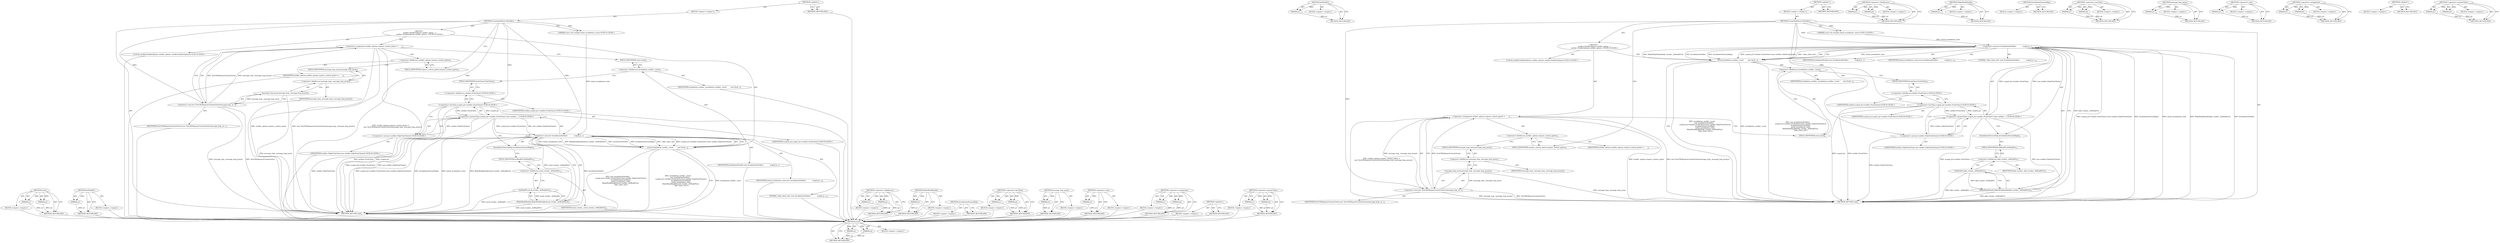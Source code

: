 digraph "&lt;operator&gt;.greaterThan" {
vulnerable_89 [label=<(METHOD,reset)>];
vulnerable_90 [label=<(PARAM,p1)>];
vulnerable_91 [label=<(PARAM,p2)>];
vulnerable_92 [label=<(BLOCK,&lt;empty&gt;,&lt;empty&gt;)>];
vulnerable_93 [label=<(METHOD_RETURN,ANY)>];
vulnerable_111 [label=<(METHOD,AsWeakPtr)>];
vulnerable_112 [label=<(PARAM,p1)>];
vulnerable_113 [label=<(BLOCK,&lt;empty&gt;,&lt;empty&gt;)>];
vulnerable_114 [label=<(METHOD_RETURN,ANY)>];
vulnerable_6 [label=<(METHOD,&lt;global&gt;)<SUB>1</SUB>>];
vulnerable_7 [label=<(BLOCK,&lt;empty&gt;,&lt;empty&gt;)<SUB>1</SUB>>];
vulnerable_8 [label=<(METHOD,CreateAndObserveNotifier)<SUB>1</SUB>>];
vulnerable_9 [label="<(PARAM,const std::string&amp; initial_invalidation_state)<SUB>2</SUB>>"];
vulnerable_10 [label="<(BLOCK,{
    notifier::NotifierOptions notifier_option...,{
    notifier::NotifierOptions notifier_option...)<SUB>2</SUB>>"];
vulnerable_11 [label="<(LOCAL,notifier.NotifierOptions notifier_options: notifier.NotifierOptions)<SUB>3</SUB>>"];
vulnerable_12 [label=<(&lt;operator&gt;.assignment,notifier_options.request_context_getter =
     ...)<SUB>4</SUB>>];
vulnerable_13 [label=<(&lt;operator&gt;.fieldAccess,notifier_options.request_context_getter)<SUB>4</SUB>>];
vulnerable_14 [label=<(IDENTIFIER,notifier_options,notifier_options.request_context_getter =
     ...)<SUB>4</SUB>>];
vulnerable_15 [label=<(FIELD_IDENTIFIER,request_context_getter,request_context_getter)<SUB>4</SUB>>];
vulnerable_16 [label=<(&lt;operator&gt;.new,new TestURLRequestContextGetter(message_loop_.m...)<SUB>5</SUB>>];
vulnerable_17 [label=<(IDENTIFIER,TestURLRequestContextGetter,new TestURLRequestContextGetter(message_loop_.m...)<SUB>5</SUB>>];
vulnerable_18 [label=<(message_loop_proxy,message_loop_.message_loop_proxy())<SUB>5</SUB>>];
vulnerable_19 [label=<(&lt;operator&gt;.fieldAccess,message_loop_.message_loop_proxy)<SUB>5</SUB>>];
vulnerable_20 [label=<(IDENTIFIER,message_loop_,message_loop_.message_loop_proxy())<SUB>5</SUB>>];
vulnerable_21 [label=<(FIELD_IDENTIFIER,message_loop_proxy,message_loop_proxy)<SUB>5</SUB>>];
vulnerable_22 [label=<(reset,invalidation_notifier_.reset(
        new Inval...)<SUB>6</SUB>>];
vulnerable_23 [label=<(&lt;operator&gt;.fieldAccess,invalidation_notifier_.reset)<SUB>6</SUB>>];
vulnerable_24 [label=<(IDENTIFIER,invalidation_notifier_,invalidation_notifier_.reset(
        new Inval...)<SUB>6</SUB>>];
vulnerable_25 [label=<(FIELD_IDENTIFIER,reset,reset)<SUB>6</SUB>>];
vulnerable_26 [label=<(&lt;operator&gt;.new,new InvalidationNotifier(
             scoped_p...)<SUB>7</SUB>>];
vulnerable_27 [label=<(IDENTIFIER,InvalidationNotifier,new InvalidationNotifier(
             scoped_p...)<SUB>7</SUB>>];
vulnerable_28 [label="<(&lt;operator&gt;.greaterThan,scoped_ptr&lt;notifier::PushClient&gt;(new notifier::...)<SUB>8</SUB>>"];
vulnerable_29 [label="<(&lt;operator&gt;.lessThan,scoped_ptr&lt;notifier::PushClient)<SUB>8</SUB>>"];
vulnerable_30 [label="<(IDENTIFIER,scoped_ptr,scoped_ptr&lt;notifier::PushClient)<SUB>8</SUB>>"];
vulnerable_31 [label="<(&lt;operator&gt;.fieldAccess,notifier::PushClient)<SUB>8</SUB>>"];
vulnerable_32 [label="<(IDENTIFIER,notifier,scoped_ptr&lt;notifier::PushClient)<SUB>8</SUB>>"];
vulnerable_33 [label=<(FIELD_IDENTIFIER,PushClient,PushClient)<SUB>8</SUB>>];
vulnerable_34 [label="<(&lt;operator&gt;.new,new notifier::FakePushClient())<SUB>8</SUB>>"];
vulnerable_35 [label="<(IDENTIFIER,notifier::FakePushClient,new notifier::FakePushClient())<SUB>8</SUB>>"];
vulnerable_36 [label=<(InvalidationVersionMap,InvalidationVersionMap())<SUB>9</SUB>>];
vulnerable_37 [label=<(IDENTIFIER,initial_invalidation_state,new InvalidationNotifier(
             scoped_p...)<SUB>10</SUB>>];
vulnerable_38 [label=<(MakeWeakHandle,MakeWeakHandle(mock_tracker_.AsWeakPtr()))<SUB>11</SUB>>];
vulnerable_39 [label=<(AsWeakPtr,mock_tracker_.AsWeakPtr())<SUB>11</SUB>>];
vulnerable_40 [label=<(&lt;operator&gt;.fieldAccess,mock_tracker_.AsWeakPtr)<SUB>11</SUB>>];
vulnerable_41 [label=<(IDENTIFIER,mock_tracker_,mock_tracker_.AsWeakPtr())<SUB>11</SUB>>];
vulnerable_42 [label=<(FIELD_IDENTIFIER,AsWeakPtr,AsWeakPtr)<SUB>11</SUB>>];
vulnerable_43 [label=<(LITERAL,&quot;fake_client_info&quot;,new InvalidationNotifier(
             scoped_p...)<SUB>12</SUB>>];
vulnerable_44 [label=<(METHOD_RETURN,void)<SUB>1</SUB>>];
vulnerable_46 [label=<(METHOD_RETURN,ANY)<SUB>1</SUB>>];
vulnerable_76 [label=<(METHOD,&lt;operator&gt;.fieldAccess)>];
vulnerable_77 [label=<(PARAM,p1)>];
vulnerable_78 [label=<(PARAM,p2)>];
vulnerable_79 [label=<(BLOCK,&lt;empty&gt;,&lt;empty&gt;)>];
vulnerable_80 [label=<(METHOD_RETURN,ANY)>];
vulnerable_107 [label=<(METHOD,MakeWeakHandle)>];
vulnerable_108 [label=<(PARAM,p1)>];
vulnerable_109 [label=<(BLOCK,&lt;empty&gt;,&lt;empty&gt;)>];
vulnerable_110 [label=<(METHOD_RETURN,ANY)>];
vulnerable_104 [label=<(METHOD,InvalidationVersionMap)>];
vulnerable_105 [label=<(BLOCK,&lt;empty&gt;,&lt;empty&gt;)>];
vulnerable_106 [label=<(METHOD_RETURN,ANY)>];
vulnerable_99 [label=<(METHOD,&lt;operator&gt;.lessThan)>];
vulnerable_100 [label=<(PARAM,p1)>];
vulnerable_101 [label=<(PARAM,p2)>];
vulnerable_102 [label=<(BLOCK,&lt;empty&gt;,&lt;empty&gt;)>];
vulnerable_103 [label=<(METHOD_RETURN,ANY)>];
vulnerable_85 [label=<(METHOD,message_loop_proxy)>];
vulnerable_86 [label=<(PARAM,p1)>];
vulnerable_87 [label=<(BLOCK,&lt;empty&gt;,&lt;empty&gt;)>];
vulnerable_88 [label=<(METHOD_RETURN,ANY)>];
vulnerable_81 [label=<(METHOD,&lt;operator&gt;.new)>];
vulnerable_82 [label=<(PARAM,p1)>];
vulnerable_83 [label=<(BLOCK,&lt;empty&gt;,&lt;empty&gt;)>];
vulnerable_84 [label=<(METHOD_RETURN,ANY)>];
vulnerable_71 [label=<(METHOD,&lt;operator&gt;.assignment)>];
vulnerable_72 [label=<(PARAM,p1)>];
vulnerable_73 [label=<(PARAM,p2)>];
vulnerable_74 [label=<(BLOCK,&lt;empty&gt;,&lt;empty&gt;)>];
vulnerable_75 [label=<(METHOD_RETURN,ANY)>];
vulnerable_65 [label=<(METHOD,&lt;global&gt;)<SUB>1</SUB>>];
vulnerable_66 [label=<(BLOCK,&lt;empty&gt;,&lt;empty&gt;)>];
vulnerable_67 [label=<(METHOD_RETURN,ANY)>];
vulnerable_94 [label=<(METHOD,&lt;operator&gt;.greaterThan)>];
vulnerable_95 [label=<(PARAM,p1)>];
vulnerable_96 [label=<(PARAM,p2)>];
vulnerable_97 [label=<(BLOCK,&lt;empty&gt;,&lt;empty&gt;)>];
vulnerable_98 [label=<(METHOD_RETURN,ANY)>];
fixed_89 [label=<(METHOD,reset)>];
fixed_90 [label=<(PARAM,p1)>];
fixed_91 [label=<(PARAM,p2)>];
fixed_92 [label=<(BLOCK,&lt;empty&gt;,&lt;empty&gt;)>];
fixed_93 [label=<(METHOD_RETURN,ANY)>];
fixed_111 [label=<(METHOD,AsWeakPtr)>];
fixed_112 [label=<(PARAM,p1)>];
fixed_113 [label=<(BLOCK,&lt;empty&gt;,&lt;empty&gt;)>];
fixed_114 [label=<(METHOD_RETURN,ANY)>];
fixed_6 [label=<(METHOD,&lt;global&gt;)<SUB>1</SUB>>];
fixed_7 [label=<(BLOCK,&lt;empty&gt;,&lt;empty&gt;)<SUB>1</SUB>>];
fixed_8 [label=<(METHOD,CreateAndObserveNotifier)<SUB>1</SUB>>];
fixed_9 [label="<(PARAM,const std::string&amp; initial_invalidation_state)<SUB>2</SUB>>"];
fixed_10 [label="<(BLOCK,{
    notifier::NotifierOptions notifier_option...,{
    notifier::NotifierOptions notifier_option...)<SUB>2</SUB>>"];
fixed_11 [label="<(LOCAL,notifier.NotifierOptions notifier_options: notifier.NotifierOptions)<SUB>3</SUB>>"];
fixed_12 [label=<(&lt;operator&gt;.assignment,notifier_options.request_context_getter =
     ...)<SUB>4</SUB>>];
fixed_13 [label=<(&lt;operator&gt;.fieldAccess,notifier_options.request_context_getter)<SUB>4</SUB>>];
fixed_14 [label=<(IDENTIFIER,notifier_options,notifier_options.request_context_getter =
     ...)<SUB>4</SUB>>];
fixed_15 [label=<(FIELD_IDENTIFIER,request_context_getter,request_context_getter)<SUB>4</SUB>>];
fixed_16 [label=<(&lt;operator&gt;.new,new TestURLRequestContextGetter(message_loop_.m...)<SUB>5</SUB>>];
fixed_17 [label=<(IDENTIFIER,TestURLRequestContextGetter,new TestURLRequestContextGetter(message_loop_.m...)<SUB>5</SUB>>];
fixed_18 [label=<(message_loop_proxy,message_loop_.message_loop_proxy())<SUB>5</SUB>>];
fixed_19 [label=<(&lt;operator&gt;.fieldAccess,message_loop_.message_loop_proxy)<SUB>5</SUB>>];
fixed_20 [label=<(IDENTIFIER,message_loop_,message_loop_.message_loop_proxy())<SUB>5</SUB>>];
fixed_21 [label=<(FIELD_IDENTIFIER,message_loop_proxy,message_loop_proxy)<SUB>5</SUB>>];
fixed_22 [label=<(reset,invalidation_notifier_.reset(
        new Inval...)<SUB>6</SUB>>];
fixed_23 [label=<(&lt;operator&gt;.fieldAccess,invalidation_notifier_.reset)<SUB>6</SUB>>];
fixed_24 [label=<(IDENTIFIER,invalidation_notifier_,invalidation_notifier_.reset(
        new Inval...)<SUB>6</SUB>>];
fixed_25 [label=<(FIELD_IDENTIFIER,reset,reset)<SUB>6</SUB>>];
fixed_26 [label=<(&lt;operator&gt;.new,new InvalidationNotifier(
             scoped_p...)<SUB>7</SUB>>];
fixed_27 [label=<(IDENTIFIER,InvalidationNotifier,new InvalidationNotifier(
             scoped_p...)<SUB>7</SUB>>];
fixed_28 [label="<(&lt;operator&gt;.greaterThan,scoped_ptr&lt;notifier::PushClient&gt;(new notifier::...)<SUB>8</SUB>>"];
fixed_29 [label="<(&lt;operator&gt;.lessThan,scoped_ptr&lt;notifier::PushClient)<SUB>8</SUB>>"];
fixed_30 [label="<(IDENTIFIER,scoped_ptr,scoped_ptr&lt;notifier::PushClient)<SUB>8</SUB>>"];
fixed_31 [label="<(&lt;operator&gt;.fieldAccess,notifier::PushClient)<SUB>8</SUB>>"];
fixed_32 [label="<(IDENTIFIER,notifier,scoped_ptr&lt;notifier::PushClient)<SUB>8</SUB>>"];
fixed_33 [label=<(FIELD_IDENTIFIER,PushClient,PushClient)<SUB>8</SUB>>];
fixed_34 [label="<(&lt;operator&gt;.new,new notifier::FakePushClient())<SUB>8</SUB>>"];
fixed_35 [label="<(IDENTIFIER,notifier::FakePushClient,new notifier::FakePushClient())<SUB>8</SUB>>"];
fixed_36 [label=<(InvalidationVersionMap,InvalidationVersionMap())<SUB>9</SUB>>];
fixed_37 [label=<(IDENTIFIER,initial_invalidation_state,new InvalidationNotifier(
             scoped_p...)<SUB>10</SUB>>];
fixed_38 [label=<(MakeWeakHandle,MakeWeakHandle(fake_tracker_.AsWeakPtr()))<SUB>11</SUB>>];
fixed_39 [label=<(AsWeakPtr,fake_tracker_.AsWeakPtr())<SUB>11</SUB>>];
fixed_40 [label=<(&lt;operator&gt;.fieldAccess,fake_tracker_.AsWeakPtr)<SUB>11</SUB>>];
fixed_41 [label=<(IDENTIFIER,fake_tracker_,fake_tracker_.AsWeakPtr())<SUB>11</SUB>>];
fixed_42 [label=<(FIELD_IDENTIFIER,AsWeakPtr,AsWeakPtr)<SUB>11</SUB>>];
fixed_43 [label=<(LITERAL,&quot;fake_client_info&quot;,new InvalidationNotifier(
             scoped_p...)<SUB>12</SUB>>];
fixed_44 [label=<(METHOD_RETURN,void)<SUB>1</SUB>>];
fixed_46 [label=<(METHOD_RETURN,ANY)<SUB>1</SUB>>];
fixed_76 [label=<(METHOD,&lt;operator&gt;.fieldAccess)>];
fixed_77 [label=<(PARAM,p1)>];
fixed_78 [label=<(PARAM,p2)>];
fixed_79 [label=<(BLOCK,&lt;empty&gt;,&lt;empty&gt;)>];
fixed_80 [label=<(METHOD_RETURN,ANY)>];
fixed_107 [label=<(METHOD,MakeWeakHandle)>];
fixed_108 [label=<(PARAM,p1)>];
fixed_109 [label=<(BLOCK,&lt;empty&gt;,&lt;empty&gt;)>];
fixed_110 [label=<(METHOD_RETURN,ANY)>];
fixed_104 [label=<(METHOD,InvalidationVersionMap)>];
fixed_105 [label=<(BLOCK,&lt;empty&gt;,&lt;empty&gt;)>];
fixed_106 [label=<(METHOD_RETURN,ANY)>];
fixed_99 [label=<(METHOD,&lt;operator&gt;.lessThan)>];
fixed_100 [label=<(PARAM,p1)>];
fixed_101 [label=<(PARAM,p2)>];
fixed_102 [label=<(BLOCK,&lt;empty&gt;,&lt;empty&gt;)>];
fixed_103 [label=<(METHOD_RETURN,ANY)>];
fixed_85 [label=<(METHOD,message_loop_proxy)>];
fixed_86 [label=<(PARAM,p1)>];
fixed_87 [label=<(BLOCK,&lt;empty&gt;,&lt;empty&gt;)>];
fixed_88 [label=<(METHOD_RETURN,ANY)>];
fixed_81 [label=<(METHOD,&lt;operator&gt;.new)>];
fixed_82 [label=<(PARAM,p1)>];
fixed_83 [label=<(BLOCK,&lt;empty&gt;,&lt;empty&gt;)>];
fixed_84 [label=<(METHOD_RETURN,ANY)>];
fixed_71 [label=<(METHOD,&lt;operator&gt;.assignment)>];
fixed_72 [label=<(PARAM,p1)>];
fixed_73 [label=<(PARAM,p2)>];
fixed_74 [label=<(BLOCK,&lt;empty&gt;,&lt;empty&gt;)>];
fixed_75 [label=<(METHOD_RETURN,ANY)>];
fixed_65 [label=<(METHOD,&lt;global&gt;)<SUB>1</SUB>>];
fixed_66 [label=<(BLOCK,&lt;empty&gt;,&lt;empty&gt;)>];
fixed_67 [label=<(METHOD_RETURN,ANY)>];
fixed_94 [label=<(METHOD,&lt;operator&gt;.greaterThan)>];
fixed_95 [label=<(PARAM,p1)>];
fixed_96 [label=<(PARAM,p2)>];
fixed_97 [label=<(BLOCK,&lt;empty&gt;,&lt;empty&gt;)>];
fixed_98 [label=<(METHOD_RETURN,ANY)>];
vulnerable_89 -> vulnerable_90  [key=0, label="AST: "];
vulnerable_89 -> vulnerable_90  [key=1, label="DDG: "];
vulnerable_89 -> vulnerable_92  [key=0, label="AST: "];
vulnerable_89 -> vulnerable_91  [key=0, label="AST: "];
vulnerable_89 -> vulnerable_91  [key=1, label="DDG: "];
vulnerable_89 -> vulnerable_93  [key=0, label="AST: "];
vulnerable_89 -> vulnerable_93  [key=1, label="CFG: "];
vulnerable_90 -> vulnerable_93  [key=0, label="DDG: p1"];
vulnerable_91 -> vulnerable_93  [key=0, label="DDG: p2"];
vulnerable_92 -> fixed_89  [key=0];
vulnerable_93 -> fixed_89  [key=0];
vulnerable_111 -> vulnerable_112  [key=0, label="AST: "];
vulnerable_111 -> vulnerable_112  [key=1, label="DDG: "];
vulnerable_111 -> vulnerable_113  [key=0, label="AST: "];
vulnerable_111 -> vulnerable_114  [key=0, label="AST: "];
vulnerable_111 -> vulnerable_114  [key=1, label="CFG: "];
vulnerable_112 -> vulnerable_114  [key=0, label="DDG: p1"];
vulnerable_113 -> fixed_89  [key=0];
vulnerable_114 -> fixed_89  [key=0];
vulnerable_6 -> vulnerable_7  [key=0, label="AST: "];
vulnerable_6 -> vulnerable_46  [key=0, label="AST: "];
vulnerable_6 -> vulnerable_46  [key=1, label="CFG: "];
vulnerable_7 -> vulnerable_8  [key=0, label="AST: "];
vulnerable_8 -> vulnerable_9  [key=0, label="AST: "];
vulnerable_8 -> vulnerable_9  [key=1, label="DDG: "];
vulnerable_8 -> vulnerable_10  [key=0, label="AST: "];
vulnerable_8 -> vulnerable_44  [key=0, label="AST: "];
vulnerable_8 -> vulnerable_15  [key=0, label="CFG: "];
vulnerable_8 -> vulnerable_16  [key=0, label="DDG: "];
vulnerable_8 -> vulnerable_26  [key=0, label="DDG: "];
vulnerable_8 -> vulnerable_29  [key=0, label="DDG: "];
vulnerable_8 -> vulnerable_34  [key=0, label="DDG: "];
vulnerable_9 -> vulnerable_26  [key=0, label="DDG: initial_invalidation_state"];
vulnerable_10 -> vulnerable_11  [key=0, label="AST: "];
vulnerable_10 -> vulnerable_12  [key=0, label="AST: "];
vulnerable_10 -> vulnerable_22  [key=0, label="AST: "];
vulnerable_11 -> fixed_89  [key=0];
vulnerable_12 -> vulnerable_13  [key=0, label="AST: "];
vulnerable_12 -> vulnerable_16  [key=0, label="AST: "];
vulnerable_12 -> vulnerable_25  [key=0, label="CFG: "];
vulnerable_12 -> vulnerable_44  [key=0, label="DDG: notifier_options.request_context_getter"];
vulnerable_12 -> vulnerable_44  [key=1, label="DDG: new TestURLRequestContextGetter(message_loop_.message_loop_proxy())"];
vulnerable_12 -> vulnerable_44  [key=2, label="DDG: notifier_options.request_context_getter =
        new TestURLRequestContextGetter(message_loop_.message_loop_proxy())"];
vulnerable_13 -> vulnerable_14  [key=0, label="AST: "];
vulnerable_13 -> vulnerable_15  [key=0, label="AST: "];
vulnerable_13 -> vulnerable_21  [key=0, label="CFG: "];
vulnerable_14 -> fixed_89  [key=0];
vulnerable_15 -> vulnerable_13  [key=0, label="CFG: "];
vulnerable_16 -> vulnerable_17  [key=0, label="AST: "];
vulnerable_16 -> vulnerable_18  [key=0, label="AST: "];
vulnerable_16 -> vulnerable_12  [key=0, label="CFG: "];
vulnerable_16 -> vulnerable_12  [key=1, label="DDG: TestURLRequestContextGetter"];
vulnerable_16 -> vulnerable_12  [key=2, label="DDG: message_loop_.message_loop_proxy()"];
vulnerable_16 -> vulnerable_44  [key=0, label="DDG: message_loop_.message_loop_proxy()"];
vulnerable_16 -> vulnerable_44  [key=1, label="DDG: TestURLRequestContextGetter"];
vulnerable_17 -> fixed_89  [key=0];
vulnerable_18 -> vulnerable_19  [key=0, label="AST: "];
vulnerable_18 -> vulnerable_16  [key=0, label="CFG: "];
vulnerable_18 -> vulnerable_16  [key=1, label="DDG: message_loop_.message_loop_proxy"];
vulnerable_18 -> vulnerable_44  [key=0, label="DDG: message_loop_.message_loop_proxy"];
vulnerable_19 -> vulnerable_20  [key=0, label="AST: "];
vulnerable_19 -> vulnerable_21  [key=0, label="AST: "];
vulnerable_19 -> vulnerable_18  [key=0, label="CFG: "];
vulnerable_20 -> fixed_89  [key=0];
vulnerable_21 -> vulnerable_19  [key=0, label="CFG: "];
vulnerable_22 -> vulnerable_23  [key=0, label="AST: "];
vulnerable_22 -> vulnerable_26  [key=0, label="AST: "];
vulnerable_22 -> vulnerable_44  [key=0, label="CFG: "];
vulnerable_22 -> vulnerable_44  [key=1, label="DDG: invalidation_notifier_.reset"];
vulnerable_22 -> vulnerable_44  [key=2, label="DDG: new InvalidationNotifier(
             scoped_ptr&lt;notifier::PushClient&gt;(new notifier::FakePushClient()),
             InvalidationVersionMap(),
             initial_invalidation_state,
            MakeWeakHandle(mock_tracker_.AsWeakPtr()),
             &quot;fake_client_info&quot;)"];
vulnerable_22 -> vulnerable_44  [key=3, label="DDG: invalidation_notifier_.reset(
        new InvalidationNotifier(
             scoped_ptr&lt;notifier::PushClient&gt;(new notifier::FakePushClient()),
             InvalidationVersionMap(),
             initial_invalidation_state,
            MakeWeakHandle(mock_tracker_.AsWeakPtr()),
             &quot;fake_client_info&quot;))"];
vulnerable_23 -> vulnerable_24  [key=0, label="AST: "];
vulnerable_23 -> vulnerable_25  [key=0, label="AST: "];
vulnerable_23 -> vulnerable_33  [key=0, label="CFG: "];
vulnerable_24 -> fixed_89  [key=0];
vulnerable_25 -> vulnerable_23  [key=0, label="CFG: "];
vulnerable_26 -> vulnerable_27  [key=0, label="AST: "];
vulnerable_26 -> vulnerable_28  [key=0, label="AST: "];
vulnerable_26 -> vulnerable_36  [key=0, label="AST: "];
vulnerable_26 -> vulnerable_37  [key=0, label="AST: "];
vulnerable_26 -> vulnerable_38  [key=0, label="AST: "];
vulnerable_26 -> vulnerable_43  [key=0, label="AST: "];
vulnerable_26 -> vulnerable_22  [key=0, label="CFG: "];
vulnerable_26 -> vulnerable_22  [key=1, label="DDG: initial_invalidation_state"];
vulnerable_26 -> vulnerable_22  [key=2, label="DDG: MakeWeakHandle(mock_tracker_.AsWeakPtr())"];
vulnerable_26 -> vulnerable_22  [key=3, label="DDG: InvalidationNotifier"];
vulnerable_26 -> vulnerable_22  [key=4, label="DDG: InvalidationVersionMap()"];
vulnerable_26 -> vulnerable_22  [key=5, label="DDG: scoped_ptr&lt;notifier::PushClient&gt;(new notifier::FakePushClient())"];
vulnerable_26 -> vulnerable_22  [key=6, label="DDG: &quot;fake_client_info&quot;"];
vulnerable_26 -> vulnerable_44  [key=0, label="DDG: scoped_ptr&lt;notifier::PushClient&gt;(new notifier::FakePushClient())"];
vulnerable_26 -> vulnerable_44  [key=1, label="DDG: InvalidationVersionMap()"];
vulnerable_26 -> vulnerable_44  [key=2, label="DDG: initial_invalidation_state"];
vulnerable_26 -> vulnerable_44  [key=3, label="DDG: MakeWeakHandle(mock_tracker_.AsWeakPtr())"];
vulnerable_26 -> vulnerable_44  [key=4, label="DDG: InvalidationNotifier"];
vulnerable_27 -> fixed_89  [key=0];
vulnerable_28 -> vulnerable_29  [key=0, label="AST: "];
vulnerable_28 -> vulnerable_34  [key=0, label="AST: "];
vulnerable_28 -> vulnerable_36  [key=0, label="CFG: "];
vulnerable_28 -> vulnerable_44  [key=0, label="DDG: scoped_ptr&lt;notifier::PushClient"];
vulnerable_28 -> vulnerable_44  [key=1, label="DDG: new notifier::FakePushClient()"];
vulnerable_28 -> vulnerable_26  [key=0, label="DDG: scoped_ptr&lt;notifier::PushClient"];
vulnerable_28 -> vulnerable_26  [key=1, label="DDG: new notifier::FakePushClient()"];
vulnerable_29 -> vulnerable_30  [key=0, label="AST: "];
vulnerable_29 -> vulnerable_31  [key=0, label="AST: "];
vulnerable_29 -> vulnerable_34  [key=0, label="CFG: "];
vulnerable_29 -> vulnerable_44  [key=0, label="DDG: notifier::PushClient"];
vulnerable_29 -> vulnerable_44  [key=1, label="DDG: scoped_ptr"];
vulnerable_29 -> vulnerable_28  [key=0, label="DDG: scoped_ptr"];
vulnerable_29 -> vulnerable_28  [key=1, label="DDG: notifier::PushClient"];
vulnerable_30 -> fixed_89  [key=0];
vulnerable_31 -> vulnerable_32  [key=0, label="AST: "];
vulnerable_31 -> vulnerable_33  [key=0, label="AST: "];
vulnerable_31 -> vulnerable_29  [key=0, label="CFG: "];
vulnerable_32 -> fixed_89  [key=0];
vulnerable_33 -> vulnerable_31  [key=0, label="CFG: "];
vulnerable_34 -> vulnerable_35  [key=0, label="AST: "];
vulnerable_34 -> vulnerable_28  [key=0, label="CFG: "];
vulnerable_34 -> vulnerable_28  [key=1, label="DDG: notifier::FakePushClient"];
vulnerable_34 -> vulnerable_44  [key=0, label="DDG: notifier::FakePushClient"];
vulnerable_35 -> fixed_89  [key=0];
vulnerable_36 -> vulnerable_42  [key=0, label="CFG: "];
vulnerable_37 -> fixed_89  [key=0];
vulnerable_38 -> vulnerable_39  [key=0, label="AST: "];
vulnerable_38 -> vulnerable_26  [key=0, label="CFG: "];
vulnerable_38 -> vulnerable_26  [key=1, label="DDG: mock_tracker_.AsWeakPtr()"];
vulnerable_38 -> vulnerable_44  [key=0, label="DDG: mock_tracker_.AsWeakPtr()"];
vulnerable_39 -> vulnerable_40  [key=0, label="AST: "];
vulnerable_39 -> vulnerable_38  [key=0, label="CFG: "];
vulnerable_39 -> vulnerable_38  [key=1, label="DDG: mock_tracker_.AsWeakPtr"];
vulnerable_39 -> vulnerable_44  [key=0, label="DDG: mock_tracker_.AsWeakPtr"];
vulnerable_40 -> vulnerable_41  [key=0, label="AST: "];
vulnerable_40 -> vulnerable_42  [key=0, label="AST: "];
vulnerable_40 -> vulnerable_39  [key=0, label="CFG: "];
vulnerable_41 -> fixed_89  [key=0];
vulnerable_42 -> vulnerable_40  [key=0, label="CFG: "];
vulnerable_43 -> fixed_89  [key=0];
vulnerable_44 -> fixed_89  [key=0];
vulnerable_46 -> fixed_89  [key=0];
vulnerable_76 -> vulnerable_77  [key=0, label="AST: "];
vulnerable_76 -> vulnerable_77  [key=1, label="DDG: "];
vulnerable_76 -> vulnerable_79  [key=0, label="AST: "];
vulnerable_76 -> vulnerable_78  [key=0, label="AST: "];
vulnerable_76 -> vulnerable_78  [key=1, label="DDG: "];
vulnerable_76 -> vulnerable_80  [key=0, label="AST: "];
vulnerable_76 -> vulnerable_80  [key=1, label="CFG: "];
vulnerable_77 -> vulnerable_80  [key=0, label="DDG: p1"];
vulnerable_78 -> vulnerable_80  [key=0, label="DDG: p2"];
vulnerable_79 -> fixed_89  [key=0];
vulnerable_80 -> fixed_89  [key=0];
vulnerable_107 -> vulnerable_108  [key=0, label="AST: "];
vulnerable_107 -> vulnerable_108  [key=1, label="DDG: "];
vulnerable_107 -> vulnerable_109  [key=0, label="AST: "];
vulnerable_107 -> vulnerable_110  [key=0, label="AST: "];
vulnerable_107 -> vulnerable_110  [key=1, label="CFG: "];
vulnerable_108 -> vulnerable_110  [key=0, label="DDG: p1"];
vulnerable_109 -> fixed_89  [key=0];
vulnerable_110 -> fixed_89  [key=0];
vulnerable_104 -> vulnerable_105  [key=0, label="AST: "];
vulnerable_104 -> vulnerable_106  [key=0, label="AST: "];
vulnerable_104 -> vulnerable_106  [key=1, label="CFG: "];
vulnerable_105 -> fixed_89  [key=0];
vulnerable_106 -> fixed_89  [key=0];
vulnerable_99 -> vulnerable_100  [key=0, label="AST: "];
vulnerable_99 -> vulnerable_100  [key=1, label="DDG: "];
vulnerable_99 -> vulnerable_102  [key=0, label="AST: "];
vulnerable_99 -> vulnerable_101  [key=0, label="AST: "];
vulnerable_99 -> vulnerable_101  [key=1, label="DDG: "];
vulnerable_99 -> vulnerable_103  [key=0, label="AST: "];
vulnerable_99 -> vulnerable_103  [key=1, label="CFG: "];
vulnerable_100 -> vulnerable_103  [key=0, label="DDG: p1"];
vulnerable_101 -> vulnerable_103  [key=0, label="DDG: p2"];
vulnerable_102 -> fixed_89  [key=0];
vulnerable_103 -> fixed_89  [key=0];
vulnerable_85 -> vulnerable_86  [key=0, label="AST: "];
vulnerable_85 -> vulnerable_86  [key=1, label="DDG: "];
vulnerable_85 -> vulnerable_87  [key=0, label="AST: "];
vulnerable_85 -> vulnerable_88  [key=0, label="AST: "];
vulnerable_85 -> vulnerable_88  [key=1, label="CFG: "];
vulnerable_86 -> vulnerable_88  [key=0, label="DDG: p1"];
vulnerable_87 -> fixed_89  [key=0];
vulnerable_88 -> fixed_89  [key=0];
vulnerable_81 -> vulnerable_82  [key=0, label="AST: "];
vulnerable_81 -> vulnerable_82  [key=1, label="DDG: "];
vulnerable_81 -> vulnerable_83  [key=0, label="AST: "];
vulnerable_81 -> vulnerable_84  [key=0, label="AST: "];
vulnerable_81 -> vulnerable_84  [key=1, label="CFG: "];
vulnerable_82 -> vulnerable_84  [key=0, label="DDG: p1"];
vulnerable_83 -> fixed_89  [key=0];
vulnerable_84 -> fixed_89  [key=0];
vulnerable_71 -> vulnerable_72  [key=0, label="AST: "];
vulnerable_71 -> vulnerable_72  [key=1, label="DDG: "];
vulnerable_71 -> vulnerable_74  [key=0, label="AST: "];
vulnerable_71 -> vulnerable_73  [key=0, label="AST: "];
vulnerable_71 -> vulnerable_73  [key=1, label="DDG: "];
vulnerable_71 -> vulnerable_75  [key=0, label="AST: "];
vulnerable_71 -> vulnerable_75  [key=1, label="CFG: "];
vulnerable_72 -> vulnerable_75  [key=0, label="DDG: p1"];
vulnerable_73 -> vulnerable_75  [key=0, label="DDG: p2"];
vulnerable_74 -> fixed_89  [key=0];
vulnerable_75 -> fixed_89  [key=0];
vulnerable_65 -> vulnerable_66  [key=0, label="AST: "];
vulnerable_65 -> vulnerable_67  [key=0, label="AST: "];
vulnerable_65 -> vulnerable_67  [key=1, label="CFG: "];
vulnerable_66 -> fixed_89  [key=0];
vulnerable_67 -> fixed_89  [key=0];
vulnerable_94 -> vulnerable_95  [key=0, label="AST: "];
vulnerable_94 -> vulnerable_95  [key=1, label="DDG: "];
vulnerable_94 -> vulnerable_97  [key=0, label="AST: "];
vulnerable_94 -> vulnerable_96  [key=0, label="AST: "];
vulnerable_94 -> vulnerable_96  [key=1, label="DDG: "];
vulnerable_94 -> vulnerable_98  [key=0, label="AST: "];
vulnerable_94 -> vulnerable_98  [key=1, label="CFG: "];
vulnerable_95 -> vulnerable_98  [key=0, label="DDG: p1"];
vulnerable_96 -> vulnerable_98  [key=0, label="DDG: p2"];
vulnerable_97 -> fixed_89  [key=0];
vulnerable_98 -> fixed_89  [key=0];
fixed_89 -> fixed_90  [key=0, label="AST: "];
fixed_89 -> fixed_90  [key=1, label="DDG: "];
fixed_89 -> fixed_92  [key=0, label="AST: "];
fixed_89 -> fixed_91  [key=0, label="AST: "];
fixed_89 -> fixed_91  [key=1, label="DDG: "];
fixed_89 -> fixed_93  [key=0, label="AST: "];
fixed_89 -> fixed_93  [key=1, label="CFG: "];
fixed_90 -> fixed_93  [key=0, label="DDG: p1"];
fixed_91 -> fixed_93  [key=0, label="DDG: p2"];
fixed_111 -> fixed_112  [key=0, label="AST: "];
fixed_111 -> fixed_112  [key=1, label="DDG: "];
fixed_111 -> fixed_113  [key=0, label="AST: "];
fixed_111 -> fixed_114  [key=0, label="AST: "];
fixed_111 -> fixed_114  [key=1, label="CFG: "];
fixed_112 -> fixed_114  [key=0, label="DDG: p1"];
fixed_6 -> fixed_7  [key=0, label="AST: "];
fixed_6 -> fixed_46  [key=0, label="AST: "];
fixed_6 -> fixed_46  [key=1, label="CFG: "];
fixed_7 -> fixed_8  [key=0, label="AST: "];
fixed_8 -> fixed_9  [key=0, label="AST: "];
fixed_8 -> fixed_9  [key=1, label="DDG: "];
fixed_8 -> fixed_10  [key=0, label="AST: "];
fixed_8 -> fixed_44  [key=0, label="AST: "];
fixed_8 -> fixed_15  [key=0, label="CFG: "];
fixed_8 -> fixed_16  [key=0, label="DDG: "];
fixed_8 -> fixed_26  [key=0, label="DDG: "];
fixed_8 -> fixed_29  [key=0, label="DDG: "];
fixed_8 -> fixed_34  [key=0, label="DDG: "];
fixed_9 -> fixed_26  [key=0, label="DDG: initial_invalidation_state"];
fixed_10 -> fixed_11  [key=0, label="AST: "];
fixed_10 -> fixed_12  [key=0, label="AST: "];
fixed_10 -> fixed_22  [key=0, label="AST: "];
fixed_12 -> fixed_13  [key=0, label="AST: "];
fixed_12 -> fixed_16  [key=0, label="AST: "];
fixed_12 -> fixed_25  [key=0, label="CFG: "];
fixed_12 -> fixed_44  [key=0, label="DDG: notifier_options.request_context_getter"];
fixed_12 -> fixed_44  [key=1, label="DDG: new TestURLRequestContextGetter(message_loop_.message_loop_proxy())"];
fixed_12 -> fixed_44  [key=2, label="DDG: notifier_options.request_context_getter =
        new TestURLRequestContextGetter(message_loop_.message_loop_proxy())"];
fixed_13 -> fixed_14  [key=0, label="AST: "];
fixed_13 -> fixed_15  [key=0, label="AST: "];
fixed_13 -> fixed_21  [key=0, label="CFG: "];
fixed_15 -> fixed_13  [key=0, label="CFG: "];
fixed_16 -> fixed_17  [key=0, label="AST: "];
fixed_16 -> fixed_18  [key=0, label="AST: "];
fixed_16 -> fixed_12  [key=0, label="CFG: "];
fixed_16 -> fixed_12  [key=1, label="DDG: TestURLRequestContextGetter"];
fixed_16 -> fixed_12  [key=2, label="DDG: message_loop_.message_loop_proxy()"];
fixed_16 -> fixed_44  [key=0, label="DDG: message_loop_.message_loop_proxy()"];
fixed_16 -> fixed_44  [key=1, label="DDG: TestURLRequestContextGetter"];
fixed_18 -> fixed_19  [key=0, label="AST: "];
fixed_18 -> fixed_16  [key=0, label="CFG: "];
fixed_18 -> fixed_16  [key=1, label="DDG: message_loop_.message_loop_proxy"];
fixed_18 -> fixed_44  [key=0, label="DDG: message_loop_.message_loop_proxy"];
fixed_19 -> fixed_20  [key=0, label="AST: "];
fixed_19 -> fixed_21  [key=0, label="AST: "];
fixed_19 -> fixed_18  [key=0, label="CFG: "];
fixed_21 -> fixed_19  [key=0, label="CFG: "];
fixed_22 -> fixed_23  [key=0, label="AST: "];
fixed_22 -> fixed_26  [key=0, label="AST: "];
fixed_22 -> fixed_44  [key=0, label="CFG: "];
fixed_22 -> fixed_44  [key=1, label="DDG: invalidation_notifier_.reset"];
fixed_22 -> fixed_44  [key=2, label="DDG: new InvalidationNotifier(
             scoped_ptr&lt;notifier::PushClient&gt;(new notifier::FakePushClient()),
             InvalidationVersionMap(),
             initial_invalidation_state,
            MakeWeakHandle(fake_tracker_.AsWeakPtr()),
             &quot;fake_client_info&quot;)"];
fixed_22 -> fixed_44  [key=3, label="DDG: invalidation_notifier_.reset(
        new InvalidationNotifier(
             scoped_ptr&lt;notifier::PushClient&gt;(new notifier::FakePushClient()),
             InvalidationVersionMap(),
             initial_invalidation_state,
            MakeWeakHandle(fake_tracker_.AsWeakPtr()),
             &quot;fake_client_info&quot;))"];
fixed_23 -> fixed_24  [key=0, label="AST: "];
fixed_23 -> fixed_25  [key=0, label="AST: "];
fixed_23 -> fixed_33  [key=0, label="CFG: "];
fixed_25 -> fixed_23  [key=0, label="CFG: "];
fixed_26 -> fixed_27  [key=0, label="AST: "];
fixed_26 -> fixed_28  [key=0, label="AST: "];
fixed_26 -> fixed_36  [key=0, label="AST: "];
fixed_26 -> fixed_37  [key=0, label="AST: "];
fixed_26 -> fixed_38  [key=0, label="AST: "];
fixed_26 -> fixed_43  [key=0, label="AST: "];
fixed_26 -> fixed_22  [key=0, label="CFG: "];
fixed_26 -> fixed_22  [key=1, label="DDG: initial_invalidation_state"];
fixed_26 -> fixed_22  [key=2, label="DDG: MakeWeakHandle(fake_tracker_.AsWeakPtr())"];
fixed_26 -> fixed_22  [key=3, label="DDG: InvalidationNotifier"];
fixed_26 -> fixed_22  [key=4, label="DDG: InvalidationVersionMap()"];
fixed_26 -> fixed_22  [key=5, label="DDG: scoped_ptr&lt;notifier::PushClient&gt;(new notifier::FakePushClient())"];
fixed_26 -> fixed_22  [key=6, label="DDG: &quot;fake_client_info&quot;"];
fixed_26 -> fixed_44  [key=0, label="DDG: scoped_ptr&lt;notifier::PushClient&gt;(new notifier::FakePushClient())"];
fixed_26 -> fixed_44  [key=1, label="DDG: InvalidationVersionMap()"];
fixed_26 -> fixed_44  [key=2, label="DDG: initial_invalidation_state"];
fixed_26 -> fixed_44  [key=3, label="DDG: MakeWeakHandle(fake_tracker_.AsWeakPtr())"];
fixed_26 -> fixed_44  [key=4, label="DDG: InvalidationNotifier"];
fixed_28 -> fixed_29  [key=0, label="AST: "];
fixed_28 -> fixed_34  [key=0, label="AST: "];
fixed_28 -> fixed_36  [key=0, label="CFG: "];
fixed_28 -> fixed_44  [key=0, label="DDG: scoped_ptr&lt;notifier::PushClient"];
fixed_28 -> fixed_44  [key=1, label="DDG: new notifier::FakePushClient()"];
fixed_28 -> fixed_26  [key=0, label="DDG: scoped_ptr&lt;notifier::PushClient"];
fixed_28 -> fixed_26  [key=1, label="DDG: new notifier::FakePushClient()"];
fixed_29 -> fixed_30  [key=0, label="AST: "];
fixed_29 -> fixed_31  [key=0, label="AST: "];
fixed_29 -> fixed_34  [key=0, label="CFG: "];
fixed_29 -> fixed_44  [key=0, label="DDG: notifier::PushClient"];
fixed_29 -> fixed_44  [key=1, label="DDG: scoped_ptr"];
fixed_29 -> fixed_28  [key=0, label="DDG: scoped_ptr"];
fixed_29 -> fixed_28  [key=1, label="DDG: notifier::PushClient"];
fixed_31 -> fixed_32  [key=0, label="AST: "];
fixed_31 -> fixed_33  [key=0, label="AST: "];
fixed_31 -> fixed_29  [key=0, label="CFG: "];
fixed_33 -> fixed_31  [key=0, label="CFG: "];
fixed_34 -> fixed_35  [key=0, label="AST: "];
fixed_34 -> fixed_28  [key=0, label="CFG: "];
fixed_34 -> fixed_28  [key=1, label="DDG: notifier::FakePushClient"];
fixed_34 -> fixed_44  [key=0, label="DDG: notifier::FakePushClient"];
fixed_36 -> fixed_42  [key=0, label="CFG: "];
fixed_38 -> fixed_39  [key=0, label="AST: "];
fixed_38 -> fixed_26  [key=0, label="CFG: "];
fixed_38 -> fixed_26  [key=1, label="DDG: fake_tracker_.AsWeakPtr()"];
fixed_38 -> fixed_44  [key=0, label="DDG: fake_tracker_.AsWeakPtr()"];
fixed_39 -> fixed_40  [key=0, label="AST: "];
fixed_39 -> fixed_38  [key=0, label="CFG: "];
fixed_39 -> fixed_38  [key=1, label="DDG: fake_tracker_.AsWeakPtr"];
fixed_39 -> fixed_44  [key=0, label="DDG: fake_tracker_.AsWeakPtr"];
fixed_40 -> fixed_41  [key=0, label="AST: "];
fixed_40 -> fixed_42  [key=0, label="AST: "];
fixed_40 -> fixed_39  [key=0, label="CFG: "];
fixed_42 -> fixed_40  [key=0, label="CFG: "];
fixed_76 -> fixed_77  [key=0, label="AST: "];
fixed_76 -> fixed_77  [key=1, label="DDG: "];
fixed_76 -> fixed_79  [key=0, label="AST: "];
fixed_76 -> fixed_78  [key=0, label="AST: "];
fixed_76 -> fixed_78  [key=1, label="DDG: "];
fixed_76 -> fixed_80  [key=0, label="AST: "];
fixed_76 -> fixed_80  [key=1, label="CFG: "];
fixed_77 -> fixed_80  [key=0, label="DDG: p1"];
fixed_78 -> fixed_80  [key=0, label="DDG: p2"];
fixed_107 -> fixed_108  [key=0, label="AST: "];
fixed_107 -> fixed_108  [key=1, label="DDG: "];
fixed_107 -> fixed_109  [key=0, label="AST: "];
fixed_107 -> fixed_110  [key=0, label="AST: "];
fixed_107 -> fixed_110  [key=1, label="CFG: "];
fixed_108 -> fixed_110  [key=0, label="DDG: p1"];
fixed_104 -> fixed_105  [key=0, label="AST: "];
fixed_104 -> fixed_106  [key=0, label="AST: "];
fixed_104 -> fixed_106  [key=1, label="CFG: "];
fixed_99 -> fixed_100  [key=0, label="AST: "];
fixed_99 -> fixed_100  [key=1, label="DDG: "];
fixed_99 -> fixed_102  [key=0, label="AST: "];
fixed_99 -> fixed_101  [key=0, label="AST: "];
fixed_99 -> fixed_101  [key=1, label="DDG: "];
fixed_99 -> fixed_103  [key=0, label="AST: "];
fixed_99 -> fixed_103  [key=1, label="CFG: "];
fixed_100 -> fixed_103  [key=0, label="DDG: p1"];
fixed_101 -> fixed_103  [key=0, label="DDG: p2"];
fixed_85 -> fixed_86  [key=0, label="AST: "];
fixed_85 -> fixed_86  [key=1, label="DDG: "];
fixed_85 -> fixed_87  [key=0, label="AST: "];
fixed_85 -> fixed_88  [key=0, label="AST: "];
fixed_85 -> fixed_88  [key=1, label="CFG: "];
fixed_86 -> fixed_88  [key=0, label="DDG: p1"];
fixed_81 -> fixed_82  [key=0, label="AST: "];
fixed_81 -> fixed_82  [key=1, label="DDG: "];
fixed_81 -> fixed_83  [key=0, label="AST: "];
fixed_81 -> fixed_84  [key=0, label="AST: "];
fixed_81 -> fixed_84  [key=1, label="CFG: "];
fixed_82 -> fixed_84  [key=0, label="DDG: p1"];
fixed_71 -> fixed_72  [key=0, label="AST: "];
fixed_71 -> fixed_72  [key=1, label="DDG: "];
fixed_71 -> fixed_74  [key=0, label="AST: "];
fixed_71 -> fixed_73  [key=0, label="AST: "];
fixed_71 -> fixed_73  [key=1, label="DDG: "];
fixed_71 -> fixed_75  [key=0, label="AST: "];
fixed_71 -> fixed_75  [key=1, label="CFG: "];
fixed_72 -> fixed_75  [key=0, label="DDG: p1"];
fixed_73 -> fixed_75  [key=0, label="DDG: p2"];
fixed_65 -> fixed_66  [key=0, label="AST: "];
fixed_65 -> fixed_67  [key=0, label="AST: "];
fixed_65 -> fixed_67  [key=1, label="CFG: "];
fixed_94 -> fixed_95  [key=0, label="AST: "];
fixed_94 -> fixed_95  [key=1, label="DDG: "];
fixed_94 -> fixed_97  [key=0, label="AST: "];
fixed_94 -> fixed_96  [key=0, label="AST: "];
fixed_94 -> fixed_96  [key=1, label="DDG: "];
fixed_94 -> fixed_98  [key=0, label="AST: "];
fixed_94 -> fixed_98  [key=1, label="CFG: "];
fixed_95 -> fixed_98  [key=0, label="DDG: p1"];
fixed_96 -> fixed_98  [key=0, label="DDG: p2"];
}
